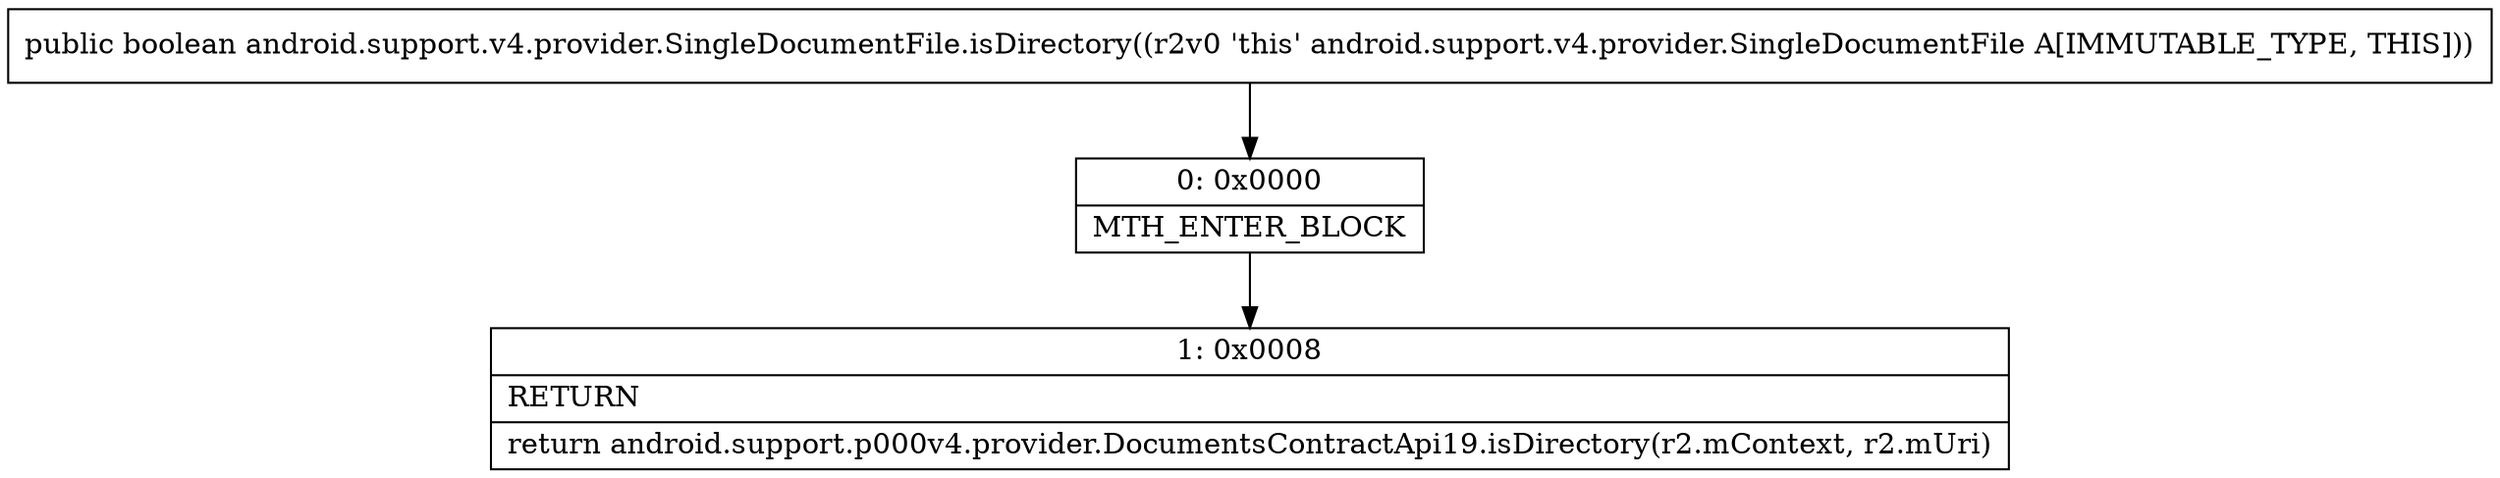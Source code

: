 digraph "CFG forandroid.support.v4.provider.SingleDocumentFile.isDirectory()Z" {
Node_0 [shape=record,label="{0\:\ 0x0000|MTH_ENTER_BLOCK\l}"];
Node_1 [shape=record,label="{1\:\ 0x0008|RETURN\l|return android.support.p000v4.provider.DocumentsContractApi19.isDirectory(r2.mContext, r2.mUri)\l}"];
MethodNode[shape=record,label="{public boolean android.support.v4.provider.SingleDocumentFile.isDirectory((r2v0 'this' android.support.v4.provider.SingleDocumentFile A[IMMUTABLE_TYPE, THIS])) }"];
MethodNode -> Node_0;
Node_0 -> Node_1;
}

